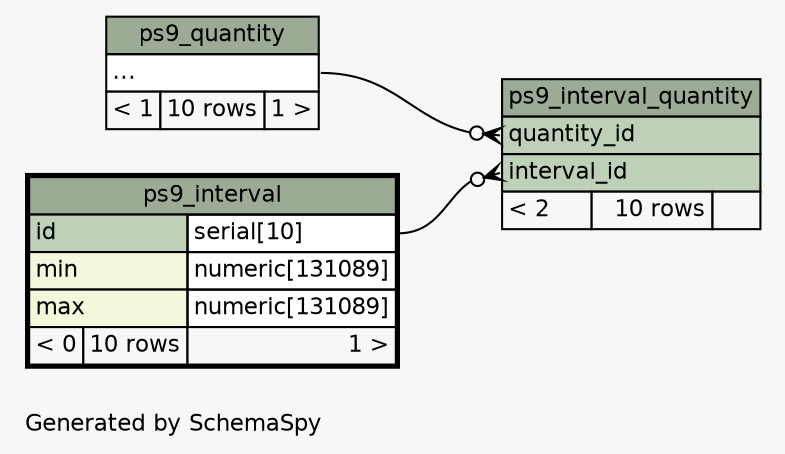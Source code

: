 // dot 2.26.3 on Linux 3.2.0-2-amd64
// SchemaSpy rev 590
digraph "twoDegreesRelationshipsDiagram" {
  graph [
    rankdir="RL"
    bgcolor="#f7f7f7"
    label="\nGenerated by SchemaSpy"
    labeljust="l"
    nodesep="0.18"
    ranksep="0.46"
    fontname="Helvetica"
    fontsize="11"
  ];
  node [
    fontname="Helvetica"
    fontsize="11"
    shape="plaintext"
  ];
  edge [
    arrowsize="0.8"
  ];
  "ps9_interval_quantity":"interval_id":w -> "ps9_interval":"id.type":e [arrowhead=none dir=back arrowtail=crowodot];
  "ps9_interval_quantity":"quantity_id":w -> "ps9_quantity":"elipses":e [arrowhead=none dir=back arrowtail=crowodot];
  "ps9_interval" [
    label=<
    <TABLE BORDER="2" CELLBORDER="1" CELLSPACING="0" BGCOLOR="#ffffff">
      <TR><TD COLSPAN="3" BGCOLOR="#9bab96" ALIGN="CENTER">ps9_interval</TD></TR>
      <TR><TD PORT="id" COLSPAN="2" BGCOLOR="#bed1b8" ALIGN="LEFT">id</TD><TD PORT="id.type" ALIGN="LEFT">serial[10]</TD></TR>
      <TR><TD PORT="min" COLSPAN="2" BGCOLOR="#f4f7da" ALIGN="LEFT">min</TD><TD PORT="min.type" ALIGN="LEFT">numeric[131089]</TD></TR>
      <TR><TD PORT="max" COLSPAN="2" BGCOLOR="#f4f7da" ALIGN="LEFT">max</TD><TD PORT="max.type" ALIGN="LEFT">numeric[131089]</TD></TR>
      <TR><TD ALIGN="LEFT" BGCOLOR="#f7f7f7">&lt; 0</TD><TD ALIGN="RIGHT" BGCOLOR="#f7f7f7">10 rows</TD><TD ALIGN="RIGHT" BGCOLOR="#f7f7f7">1 &gt;</TD></TR>
    </TABLE>>
    URL="ps9_interval.html"
    tooltip="ps9_interval"
  ];
  "ps9_interval_quantity" [
    label=<
    <TABLE BORDER="0" CELLBORDER="1" CELLSPACING="0" BGCOLOR="#ffffff">
      <TR><TD COLSPAN="3" BGCOLOR="#9bab96" ALIGN="CENTER">ps9_interval_quantity</TD></TR>
      <TR><TD PORT="quantity_id" COLSPAN="3" BGCOLOR="#bed1b8" ALIGN="LEFT">quantity_id</TD></TR>
      <TR><TD PORT="interval_id" COLSPAN="3" BGCOLOR="#bed1b8" ALIGN="LEFT">interval_id</TD></TR>
      <TR><TD ALIGN="LEFT" BGCOLOR="#f7f7f7">&lt; 2</TD><TD ALIGN="RIGHT" BGCOLOR="#f7f7f7">10 rows</TD><TD ALIGN="RIGHT" BGCOLOR="#f7f7f7">  </TD></TR>
    </TABLE>>
    URL="ps9_interval_quantity.html"
    tooltip="ps9_interval_quantity"
  ];
  "ps9_quantity" [
    label=<
    <TABLE BORDER="0" CELLBORDER="1" CELLSPACING="0" BGCOLOR="#ffffff">
      <TR><TD COLSPAN="3" BGCOLOR="#9bab96" ALIGN="CENTER">ps9_quantity</TD></TR>
      <TR><TD PORT="elipses" COLSPAN="3" ALIGN="LEFT">...</TD></TR>
      <TR><TD ALIGN="LEFT" BGCOLOR="#f7f7f7">&lt; 1</TD><TD ALIGN="RIGHT" BGCOLOR="#f7f7f7">10 rows</TD><TD ALIGN="RIGHT" BGCOLOR="#f7f7f7">1 &gt;</TD></TR>
    </TABLE>>
    URL="ps9_quantity.html"
    tooltip="ps9_quantity"
  ];
}
